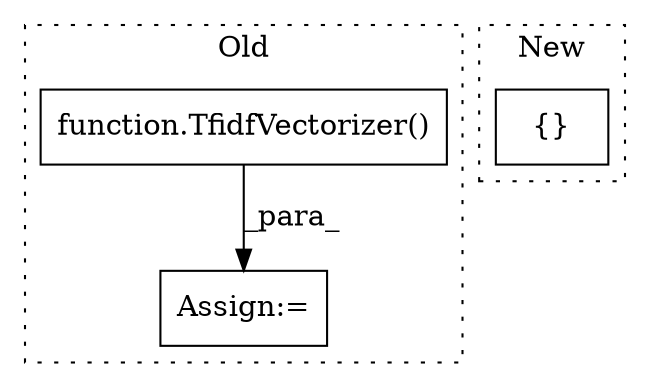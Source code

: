 digraph G {
subgraph cluster0 {
1 [label="function.TfidfVectorizer()" a="75" s="2120" l="17" shape="box"];
3 [label="Assign:=" a="68" s="2117" l="3" shape="box"];
label = "Old";
style="dotted";
}
subgraph cluster1 {
2 [label="{}" a="95" s="3701,3702" l="2,1" shape="box"];
label = "New";
style="dotted";
}
1 -> 3 [label="_para_"];
}